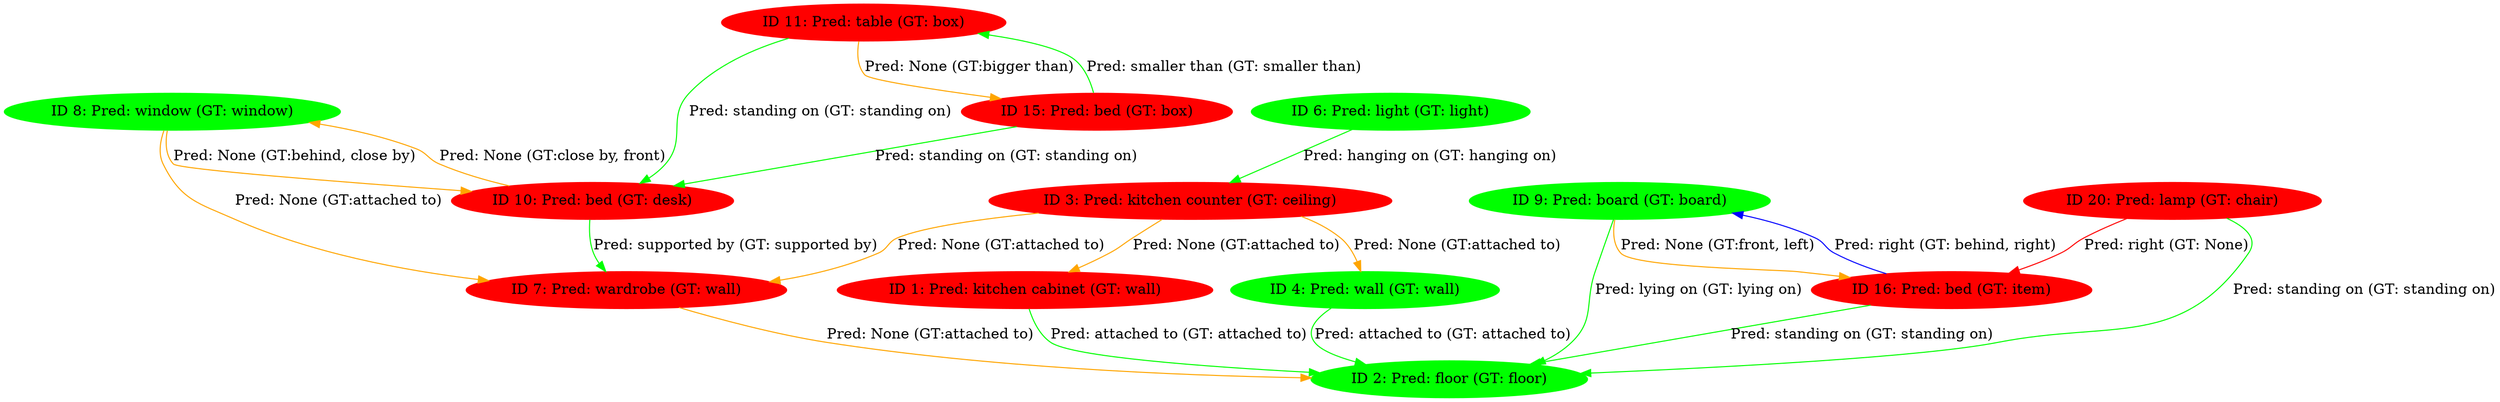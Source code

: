 // 3DSSG: 7ab2a9c7-ebc6-2056-8973-f34c559f7e0d
digraph "7ab2a9c7-ebc6-2056-8973-f34c559f7e0d" {
	1 [label="ID 1: Pred: kitchen cabinet (GT: wall)" color=red style=filled]
	2 [label="ID 2: Pred: floor (GT: floor)" color=green style=filled]
	3 [label="ID 3: Pred: kitchen counter (GT: ceiling)" color=red style=filled]
	4 [label="ID 4: Pred: wall (GT: wall)" color=green style=filled]
	6 [label="ID 6: Pred: light (GT: light)" color=green style=filled]
	7 [label="ID 7: Pred: wardrobe (GT: wall)" color=red style=filled]
	8 [label="ID 8: Pred: window (GT: window)" color=green style=filled]
	9 [label="ID 9: Pred: board (GT: board)" color=green style=filled]
	10 [label="ID 10: Pred: bed (GT: desk)" color=red style=filled]
	11 [label="ID 11: Pred: table (GT: box)" color=red style=filled]
	15 [label="ID 15: Pred: bed (GT: box)" color=red style=filled]
	16 [label="ID 16: Pred: bed (GT: item)" color=red style=filled]
	20 [label="ID 20: Pred: lamp (GT: chair)" color=red style=filled]
	1 -> 2 [label="Pred: attached to (GT: attached to)" color=green]
	3 -> 1 [label="Pred: None (GT:attached to)" color=orange]
	3 -> 4 [label="Pred: None (GT:attached to)" color=orange]
	3 -> 7 [label="Pred: None (GT:attached to)" color=orange]
	4 -> 2 [label="Pred: attached to (GT: attached to)" color=green]
	6 -> 3 [label="Pred: hanging on (GT: hanging on)" color=green]
	7 -> 2 [label="Pred: None (GT:attached to)" color=orange]
	8 -> 7 [label="Pred: None (GT:attached to)" color=orange]
	8 -> 10 [label="Pred: None (GT:behind, close by)" color=orange]
	9 -> 2 [label="Pred: lying on (GT: lying on)" color=green]
	9 -> 16 [label="Pred: None (GT:front, left)" color=orange]
	10 -> 7 [label="Pred: supported by (GT: supported by)" color=green]
	10 -> 8 [label="Pred: None (GT:close by, front)" color=orange]
	11 -> 10 [label="Pred: standing on (GT: standing on)" color=green]
	11 -> 15 [label="Pred: None (GT:bigger than)" color=orange]
	15 -> 10 [label="Pred: standing on (GT: standing on)" color=green]
	15 -> 11 [label="Pred: smaller than (GT: smaller than)" color=green]
	16 -> 2 [label="Pred: standing on (GT: standing on)" color=green]
	16 -> 9 [label="Pred: right (GT: behind, right)" color=blue]
	20 -> 2 [label="Pred: standing on (GT: standing on)" color=green]
	20 -> 16 [label="Pred: right (GT: None)" color=red]
}

